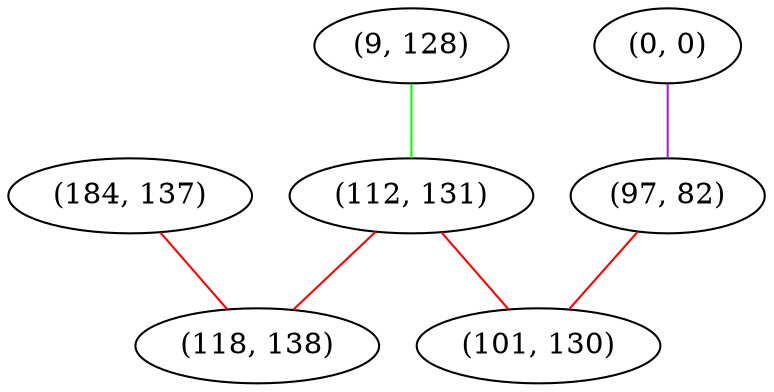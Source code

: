 graph "" {
"(184, 137)";
"(9, 128)";
"(0, 0)";
"(112, 131)";
"(97, 82)";
"(118, 138)";
"(101, 130)";
"(184, 137)" -- "(118, 138)"  [color=red, key=0, weight=1];
"(9, 128)" -- "(112, 131)"  [color=green, key=0, weight=2];
"(0, 0)" -- "(97, 82)"  [color=purple, key=0, weight=4];
"(112, 131)" -- "(118, 138)"  [color=red, key=0, weight=1];
"(112, 131)" -- "(101, 130)"  [color=red, key=0, weight=1];
"(97, 82)" -- "(101, 130)"  [color=red, key=0, weight=1];
}
